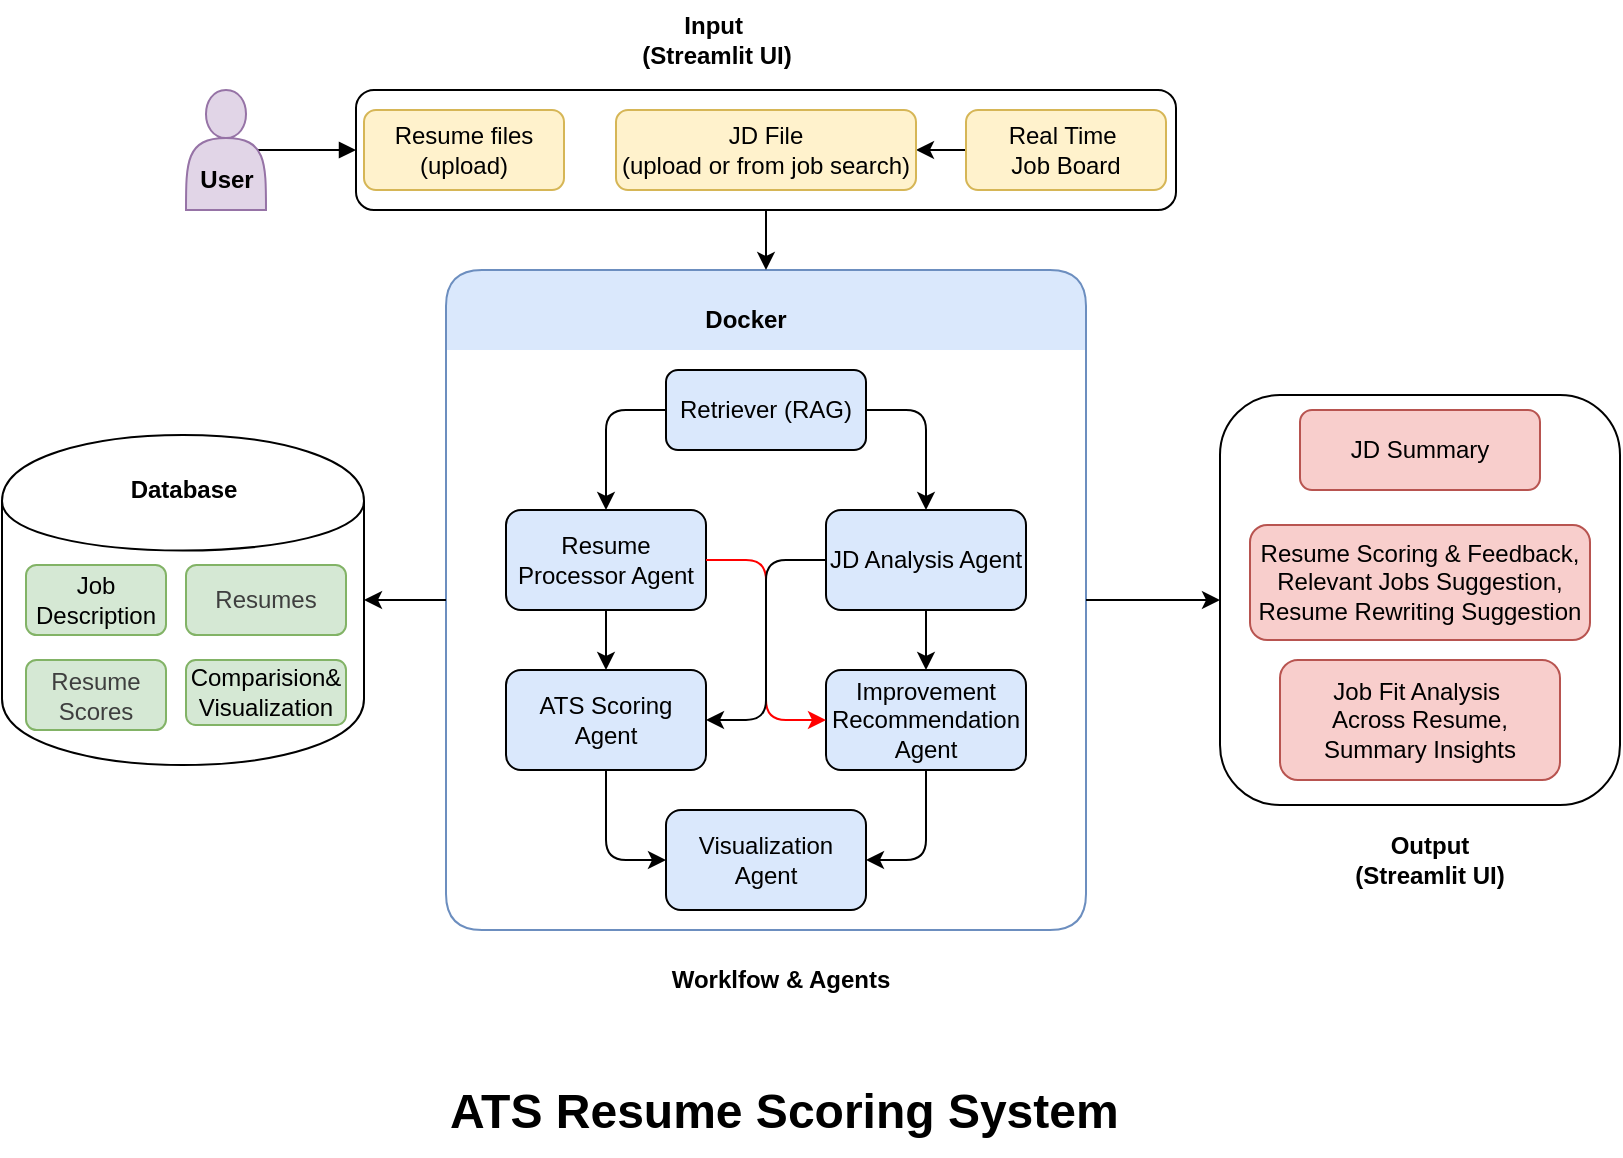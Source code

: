 <mxfile>
    <diagram name="Resume ATS Architecture" id="yBdz-W3CvmIrn2sxLo7A">
        <mxGraphModel dx="1123" dy="1537" grid="1" gridSize="10" guides="1" tooltips="1" connect="1" arrows="1" fold="1" page="1" pageScale="1" pageWidth="827" pageHeight="1169" math="0" shadow="0">
            <root>
                <mxCell id="0"/>
                <mxCell id="1" parent="0"/>
                <mxCell id="3" value="" style="rounded=1;whiteSpace=wrap;html=1;" parent="1" vertex="1">
                    <mxGeometry x="245" y="40" width="410" height="60" as="geometry"/>
                </mxCell>
                <mxCell id="5" style="endArrow=block;html=1;exitX=0.9;exitY=0.5;exitDx=0;exitDy=0;exitPerimeter=0;" parent="1" source="78" target="3" edge="1">
                    <mxGeometry relative="1" as="geometry">
                        <mxPoint x="210" y="70" as="sourcePoint"/>
                    </mxGeometry>
                </mxCell>
                <mxCell id="8" style="shape=swimlane;swimlaneLine=0;childLayout=null;html=1;rounded=1;whiteSpace=wrap;fillColor=#dae8fc;strokeColor=#6c8ebf;" parent="1" vertex="1">
                    <mxGeometry x="290" y="130" width="320" height="330" as="geometry"/>
                </mxCell>
                <mxCell id="9" value="Resume Processor Agent" style="rounded=1;whiteSpace=wrap;html=1;fillColor=#dae8fc;" parent="8" vertex="1">
                    <mxGeometry x="30" y="120" width="100" height="50" as="geometry"/>
                </mxCell>
                <mxCell id="10" value="JD Analysis Agent" style="rounded=1;whiteSpace=wrap;html=1;fillColor=#dae8fc" parent="8" vertex="1">
                    <mxGeometry x="190" y="120" width="100" height="50" as="geometry"/>
                </mxCell>
                <mxCell id="11" value="ATS Scoring Agent" style="rounded=1;whiteSpace=wrap;html=1;fillColor=#dae8fc" parent="8" vertex="1">
                    <mxGeometry x="30" y="200" width="100" height="50" as="geometry"/>
                </mxCell>
                <mxCell id="12" value="Improvement Recommendation Agent" style="rounded=1;whiteSpace=wrap;html=1;fillColor=#dae8fc;movable=1;resizable=1;rotatable=1;deletable=1;editable=1;locked=0;connectable=1;" parent="8" vertex="1">
                    <mxGeometry x="190" y="200" width="100" height="50" as="geometry"/>
                </mxCell>
                <mxCell id="13" value="Visualization Agent" style="rounded=1;whiteSpace=wrap;html=1;fillColor=#dae8fc" parent="8" vertex="1">
                    <mxGeometry x="110" y="270" width="100" height="50" as="geometry"/>
                </mxCell>
                <mxCell id="7" value="Retriever (RAG)" style="rounded=1;whiteSpace=wrap;html=1;fillColor=#dae8fc" parent="8" vertex="1">
                    <mxGeometry x="110" y="50" width="100" height="40" as="geometry"/>
                </mxCell>
                <mxCell id="65" value="" style="endArrow=classic;html=1;exitX=0;exitY=0.5;exitDx=0;exitDy=0;entryX=0.5;entryY=0;entryDx=0;entryDy=0;" parent="8" source="7" target="9" edge="1">
                    <mxGeometry width="50" height="50" relative="1" as="geometry">
                        <mxPoint x="190" y="100" as="sourcePoint"/>
                        <mxPoint x="240" y="50" as="targetPoint"/>
                        <Array as="points">
                            <mxPoint x="80" y="70"/>
                        </Array>
                    </mxGeometry>
                </mxCell>
                <mxCell id="66" value="" style="endArrow=classic;html=1;exitX=1;exitY=0.5;exitDx=0;exitDy=0;entryX=0.5;entryY=0;entryDx=0;entryDy=0;" parent="8" source="7" target="10" edge="1">
                    <mxGeometry width="50" height="50" relative="1" as="geometry">
                        <mxPoint x="190" y="100" as="sourcePoint"/>
                        <mxPoint x="240" y="50" as="targetPoint"/>
                        <Array as="points">
                            <mxPoint x="240" y="70"/>
                        </Array>
                    </mxGeometry>
                </mxCell>
                <mxCell id="68" value="" style="endArrow=classic;html=1;exitX=0.5;exitY=1;exitDx=0;exitDy=0;entryX=0.5;entryY=0;entryDx=0;entryDy=0;" parent="8" source="9" target="11" edge="1">
                    <mxGeometry width="50" height="50" relative="1" as="geometry">
                        <mxPoint x="340" y="180" as="sourcePoint"/>
                        <mxPoint x="390" y="130" as="targetPoint"/>
                    </mxGeometry>
                </mxCell>
                <mxCell id="70" value="" style="endArrow=classic;html=1;exitX=0.5;exitY=1;exitDx=0;exitDy=0;" parent="8" source="10" edge="1">
                    <mxGeometry width="50" height="50" relative="1" as="geometry">
                        <mxPoint x="340" y="180" as="sourcePoint"/>
                        <mxPoint x="240" y="200" as="targetPoint"/>
                    </mxGeometry>
                </mxCell>
                <mxCell id="73" value="" style="endArrow=classic;html=1;exitX=0.5;exitY=1;exitDx=0;exitDy=0;entryX=0;entryY=0.5;entryDx=0;entryDy=0;" parent="8" source="11" target="13" edge="1">
                    <mxGeometry width="50" height="50" relative="1" as="geometry">
                        <mxPoint x="340" y="180" as="sourcePoint"/>
                        <mxPoint x="390" y="130" as="targetPoint"/>
                        <Array as="points">
                            <mxPoint x="80" y="295"/>
                        </Array>
                    </mxGeometry>
                </mxCell>
                <mxCell id="72" value="" style="endArrow=classic;html=1;exitX=0.5;exitY=1;exitDx=0;exitDy=0;entryX=1;entryY=0.5;entryDx=0;entryDy=0;" parent="8" source="12" target="13" edge="1">
                    <mxGeometry width="50" height="50" relative="1" as="geometry">
                        <mxPoint x="230" y="160" as="sourcePoint"/>
                        <mxPoint x="30" y="250" as="targetPoint"/>
                        <Array as="points">
                            <mxPoint x="240" y="295"/>
                        </Array>
                    </mxGeometry>
                </mxCell>
                <mxCell id="18" value="&lt;b&gt;Docker&lt;/b&gt;" style="text;html=1;align=center;verticalAlign=middle;whiteSpace=wrap;rounded=0;" parent="8" vertex="1">
                    <mxGeometry x="120" y="10" width="60" height="30" as="geometry"/>
                </mxCell>
                <mxCell id="69" value="" style="endArrow=classic;html=1;entryX=0;entryY=0.5;entryDx=0;entryDy=0;exitX=1;exitY=0.5;exitDx=0;exitDy=0;strokeColor=#FF0000;" parent="8" source="9" target="12" edge="1">
                    <mxGeometry width="50" height="50" relative="1" as="geometry">
                        <mxPoint x="70" y="160" as="sourcePoint"/>
                        <mxPoint x="290" y="110" as="targetPoint"/>
                        <Array as="points">
                            <mxPoint x="160" y="145"/>
                            <mxPoint x="160" y="225"/>
                        </Array>
                    </mxGeometry>
                </mxCell>
                <mxCell id="75" value="" style="endArrow=classic;html=1;entryX=1;entryY=0.5;entryDx=0;entryDy=0;exitX=0;exitY=0.5;exitDx=0;exitDy=0;" parent="8" source="10" target="11" edge="1">
                    <mxGeometry width="50" height="50" relative="1" as="geometry">
                        <mxPoint x="180" y="150" as="sourcePoint"/>
                        <mxPoint x="200" y="235" as="targetPoint"/>
                        <Array as="points">
                            <mxPoint x="160" y="145"/>
                            <mxPoint x="160" y="225"/>
                        </Array>
                    </mxGeometry>
                </mxCell>
                <mxCell id="15" value="&lt;div&gt;&lt;br&gt;&lt;/div&gt;&lt;div&gt;&lt;br&gt;&lt;/div&gt;&lt;div&gt;&lt;/div&gt;&lt;div&gt;&lt;br&gt;&lt;/div&gt;&lt;div&gt;&lt;br&gt;&lt;/div&gt;" style="shape=cylinder;whiteSpace=wrap;html=1;" parent="1" vertex="1">
                    <mxGeometry x="68" y="212.5" width="181" height="165" as="geometry"/>
                </mxCell>
                <mxCell id="19" value="&lt;h1 style=&quot;margin-top: 0px;&quot;&gt;ATS Resume Scoring System&lt;/h1&gt;" style="text;html=1;whiteSpace=wrap;overflow=hidden;rounded=0;" parent="1" vertex="1">
                    <mxGeometry x="290" y="530" width="400" height="40" as="geometry"/>
                </mxCell>
                <mxCell id="34" value="" style="endArrow=classic;html=1;exitX=0;exitY=0.5;exitDx=0;exitDy=0;entryX=1;entryY=0.5;entryDx=0;entryDy=0;" parent="1" target="63" edge="1">
                    <mxGeometry width="50" height="50" relative="1" as="geometry">
                        <mxPoint x="640" y="70" as="sourcePoint"/>
                        <mxPoint x="540" y="110" as="targetPoint"/>
                    </mxGeometry>
                </mxCell>
                <mxCell id="48" value="" style="rounded=1;whiteSpace=wrap;html=1;" parent="1" vertex="1">
                    <mxGeometry x="677" y="192.5" width="200" height="205" as="geometry"/>
                </mxCell>
                <mxCell id="49" value="" style="endArrow=classic;html=1;entryX=0;entryY=0.5;entryDx=0;entryDy=0;exitX=1;exitY=0.5;exitDx=0;exitDy=0;" parent="1" source="8" target="48" edge="1">
                    <mxGeometry width="50" height="50" relative="1" as="geometry">
                        <mxPoint x="770" y="250" as="sourcePoint"/>
                        <mxPoint x="480" y="210" as="targetPoint"/>
                    </mxGeometry>
                </mxCell>
                <mxCell id="56" value="JD Summary" style="rounded=1;whiteSpace=wrap;html=1;fillColor=#f8cecc;strokeColor=#b85450;" parent="1" vertex="1">
                    <mxGeometry x="717" y="200" width="120" height="40" as="geometry"/>
                </mxCell>
                <mxCell id="57" value="Resume Scoring &amp;amp; Feedback,&lt;div&gt;&lt;span style=&quot;background-color: transparent;&quot;&gt;Relevant Jobs Suggestion,&lt;/span&gt;&lt;div&gt;Resume Rewriting Suggestion&lt;/div&gt;&lt;/div&gt;" style="rounded=1;whiteSpace=wrap;html=1;fillColor=#f8cecc;strokeColor=#b85450;" parent="1" vertex="1">
                    <mxGeometry x="692" y="257.5" width="170" height="57.5" as="geometry"/>
                </mxCell>
                <mxCell id="58" value="Job Fit Analysis&amp;nbsp;&lt;div&gt;Across Resume,&lt;div&gt;Summary Insights&lt;/div&gt;&lt;/div&gt;" style="rounded=1;whiteSpace=wrap;html=1;fillColor=#f8cecc;strokeColor=#b85450;" parent="1" vertex="1">
                    <mxGeometry x="707" y="325" width="140" height="60" as="geometry"/>
                </mxCell>
                <mxCell id="60" value="Output (Streamlit UI)" style="text;html=1;align=center;verticalAlign=middle;whiteSpace=wrap;rounded=0;fontStyle=1" parent="1" vertex="1">
                    <mxGeometry x="737" y="410" width="90" height="30" as="geometry"/>
                </mxCell>
                <mxCell id="61" value="Resume files&lt;div&gt;(upload)&lt;/div&gt;" style="rounded=1;whiteSpace=wrap;html=1;fillColor=#fff2cc;strokeColor=#d6b656;" parent="1" vertex="1">
                    <mxGeometry x="249" y="50" width="100" height="40" as="geometry"/>
                </mxCell>
                <mxCell id="62" value="&lt;b&gt;Input&amp;nbsp;&lt;/b&gt;&lt;div&gt;&lt;b&gt;(Streamlit UI)&lt;/b&gt;&lt;/div&gt;" style="text;html=1;align=center;verticalAlign=middle;resizable=0;points=[];autosize=1;strokeColor=none;fillColor=none;" parent="1" vertex="1">
                    <mxGeometry x="375" y="-5" width="100" height="40" as="geometry"/>
                </mxCell>
                <mxCell id="63" value="JD File&lt;div&gt;(upload or from job search)&lt;/div&gt;" style="rounded=1;whiteSpace=wrap;html=1;fillColor=#fff2cc;strokeColor=#d6b656;" parent="1" vertex="1">
                    <mxGeometry x="375" y="50" width="150" height="40" as="geometry"/>
                </mxCell>
                <mxCell id="74" value="" style="endArrow=classic;html=1;exitX=0.5;exitY=1;exitDx=0;exitDy=0;entryX=0.5;entryY=0;entryDx=0;entryDy=0;" parent="1" source="3" target="8" edge="1">
                    <mxGeometry width="50" height="50" relative="1" as="geometry">
                        <mxPoint x="530" y="290" as="sourcePoint"/>
                        <mxPoint x="580" y="240" as="targetPoint"/>
                    </mxGeometry>
                </mxCell>
                <mxCell id="17" value="&lt;b&gt;Worklfow &amp;amp; Agents&lt;/b&gt;" style="text;html=1;align=center;verticalAlign=middle;whiteSpace=wrap;rounded=0;" parent="1" vertex="1">
                    <mxGeometry x="400" y="470" width="115" height="30" as="geometry"/>
                </mxCell>
                <mxCell id="76" value="Real Time&amp;nbsp;&lt;div&gt;Job Board&lt;/div&gt;" style="rounded=1;whiteSpace=wrap;html=1;fillColor=#fff2cc;strokeColor=#d6b656;" parent="1" vertex="1">
                    <mxGeometry x="550" y="50" width="100" height="40" as="geometry"/>
                </mxCell>
                <mxCell id="78" value="" style="shape=actor;whiteSpace=wrap;html=1;fillColor=#e1d5e7;strokeColor=#9673a6;" parent="1" vertex="1">
                    <mxGeometry x="160" y="40" width="40" height="60" as="geometry"/>
                </mxCell>
                <mxCell id="79" value="&lt;b&gt;User&lt;/b&gt;" style="text;html=1;align=center;verticalAlign=middle;resizable=0;points=[];autosize=1;strokeColor=none;fillColor=none;" parent="1" vertex="1">
                    <mxGeometry x="155" y="70" width="50" height="30" as="geometry"/>
                </mxCell>
                <mxCell id="80" value="&lt;b&gt;Database&lt;/b&gt;" style="text;html=1;align=center;verticalAlign=middle;whiteSpace=wrap;rounded=0;" parent="1" vertex="1">
                    <mxGeometry x="128.5" y="240" width="60" as="geometry"/>
                </mxCell>
                <mxCell id="81" value="" style="endArrow=classic;html=1;entryX=1;entryY=0.5;entryDx=0;entryDy=0;exitX=0;exitY=0.5;exitDx=0;exitDy=0;" parent="1" source="8" target="15" edge="1">
                    <mxGeometry width="50" height="50" relative="1" as="geometry">
                        <mxPoint x="350" y="340" as="sourcePoint"/>
                        <mxPoint x="400" y="290" as="targetPoint"/>
                    </mxGeometry>
                </mxCell>
                <mxCell id="82" value="Job Description" style="rounded=1;whiteSpace=wrap;html=1;fillColor=#d5e8d4;strokeColor=#82b366;" parent="1" vertex="1">
                    <mxGeometry x="80" y="277.5" width="70" height="35" as="geometry"/>
                </mxCell>
                <mxCell id="83" value="&lt;span style=&quot;color: rgb(63, 63, 63);&quot;&gt;Resume Scores&lt;/span&gt;" style="rounded=1;whiteSpace=wrap;html=1;fillColor=#d5e8d4;strokeColor=#82b366;" parent="1" vertex="1">
                    <mxGeometry x="80" y="325" width="70" height="35" as="geometry"/>
                </mxCell>
                <mxCell id="84" value="&lt;span style=&quot;color: rgb(63, 63, 63);&quot;&gt;Resumes&lt;/span&gt;" style="rounded=1;whiteSpace=wrap;html=1;fillColor=#d5e8d4;strokeColor=#82b366;" parent="1" vertex="1">
                    <mxGeometry x="160" y="277.5" width="80" height="35" as="geometry"/>
                </mxCell>
                <mxCell id="87" value="Comparision&amp;amp; Visualization" style="rounded=1;whiteSpace=wrap;html=1;fillColor=#d5e8d4;strokeColor=#82b366;" parent="1" vertex="1">
                    <mxGeometry x="160" y="325" width="80" height="32.5" as="geometry"/>
                </mxCell>
            </root>
        </mxGraphModel>
    </diagram>
</mxfile>